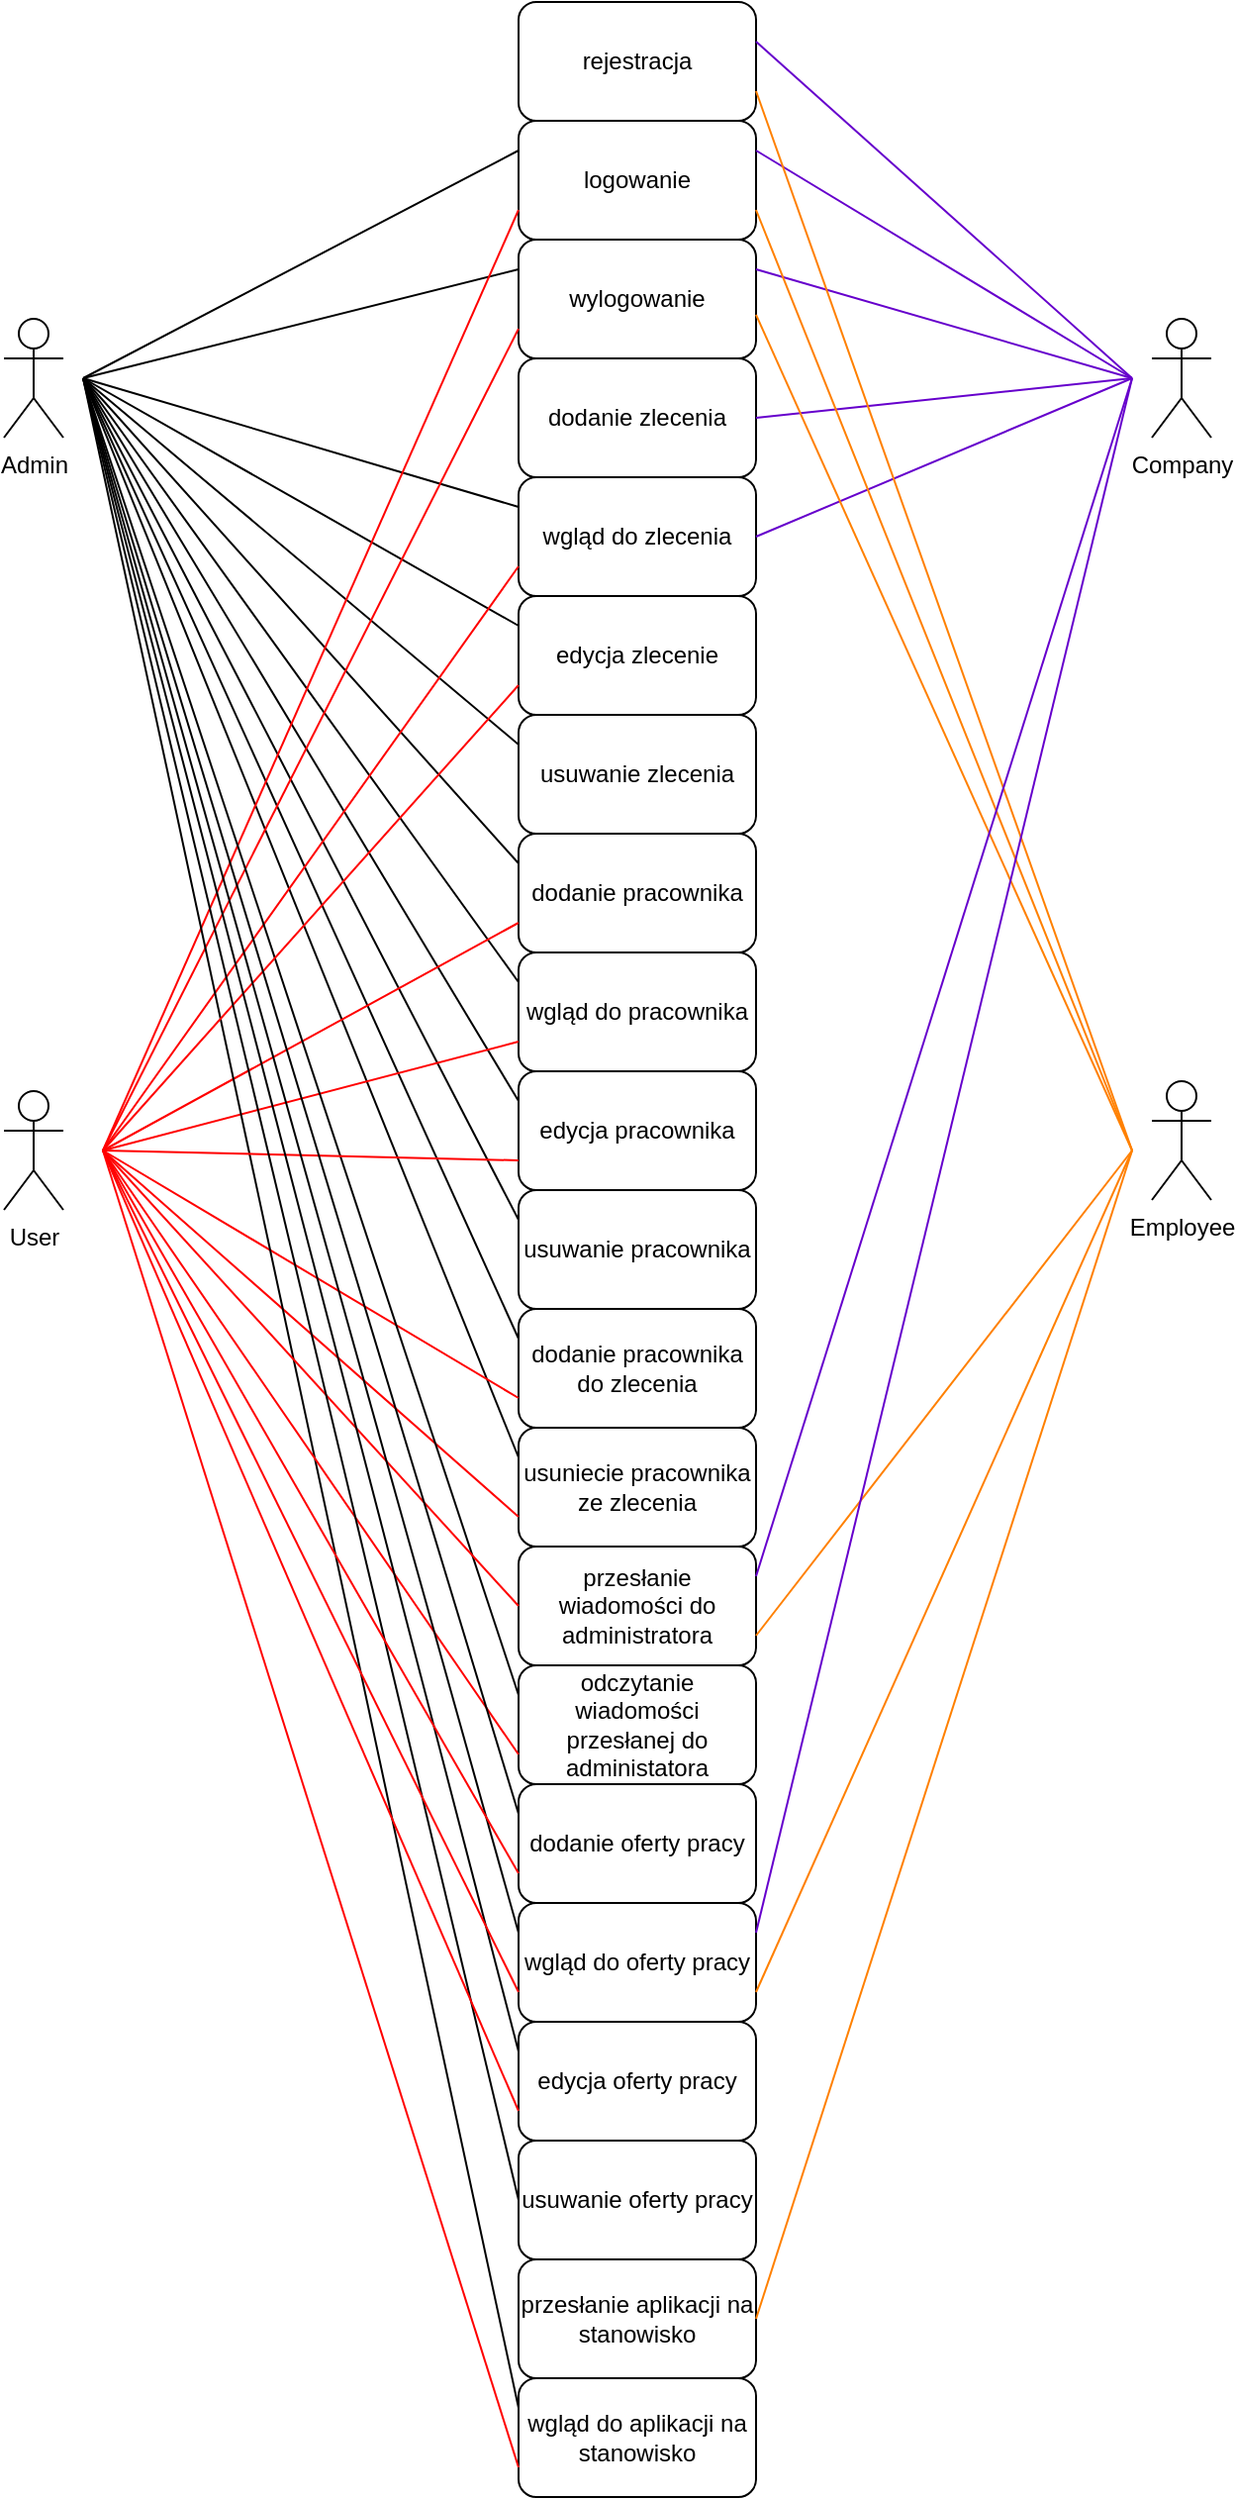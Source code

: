 <mxfile version="20.5.3" type="device"><diagram id="m1iNaNTg_epUv6cpXpZz" name="Strona-1"><mxGraphModel dx="1354" dy="756" grid="1" gridSize="10" guides="1" tooltips="1" connect="1" arrows="1" fold="1" page="1" pageScale="1" pageWidth="827" pageHeight="1169" math="0" shadow="0"><root><mxCell id="0"/><mxCell id="1" parent="0"/><mxCell id="h_GZjfVwmdOsy63tNW2p-2" value="Admin" style="shape=umlActor;verticalLabelPosition=bottom;verticalAlign=top;html=1;fillColor=#FFFFFF;" vertex="1" parent="1"><mxGeometry x="70" y="170" width="30" height="60" as="geometry"/></mxCell><mxCell id="h_GZjfVwmdOsy63tNW2p-9" value="User" style="shape=umlActor;verticalLabelPosition=bottom;verticalAlign=top;html=1;outlineConnect=0;fillColor=default;" vertex="1" parent="1"><mxGeometry x="70" y="560" width="30" height="60" as="geometry"/></mxCell><mxCell id="h_GZjfVwmdOsy63tNW2p-10" value="Company" style="shape=umlActor;verticalLabelPosition=bottom;verticalAlign=top;html=1;outlineConnect=0;strokeColor=#000000;fillColor=#FFFFFF;" vertex="1" parent="1"><mxGeometry x="650" y="170" width="30" height="60" as="geometry"/></mxCell><mxCell id="h_GZjfVwmdOsy63tNW2p-44" value="Employee" style="shape=umlActor;verticalLabelPosition=bottom;verticalAlign=top;html=1;outlineConnect=0;strokeColor=#000000;fillColor=#FFFFFF;" vertex="1" parent="1"><mxGeometry x="650" y="555" width="30" height="60" as="geometry"/></mxCell><mxCell id="h_GZjfVwmdOsy63tNW2p-54" value="rejestracja" style="rounded=1;whiteSpace=wrap;html=1;strokeColor=#000000;" vertex="1" parent="1"><mxGeometry x="330" y="10" width="120" height="60" as="geometry"/></mxCell><mxCell id="h_GZjfVwmdOsy63tNW2p-55" value="logowanie" style="rounded=1;whiteSpace=wrap;html=1;strokeColor=#000000;" vertex="1" parent="1"><mxGeometry x="330" y="70" width="120" height="60" as="geometry"/></mxCell><mxCell id="h_GZjfVwmdOsy63tNW2p-56" value="wylogowanie" style="rounded=1;whiteSpace=wrap;html=1;strokeColor=#000000;" vertex="1" parent="1"><mxGeometry x="330" y="130" width="120" height="60" as="geometry"/></mxCell><mxCell id="h_GZjfVwmdOsy63tNW2p-57" value="wgląd do zlecenia" style="rounded=1;whiteSpace=wrap;html=1;strokeColor=#000000;" vertex="1" parent="1"><mxGeometry x="330" y="250" width="120" height="60" as="geometry"/></mxCell><mxCell id="h_GZjfVwmdOsy63tNW2p-58" value="edycja zlecenie" style="rounded=1;whiteSpace=wrap;html=1;strokeColor=#000000;" vertex="1" parent="1"><mxGeometry x="330" y="310" width="120" height="60" as="geometry"/></mxCell><mxCell id="h_GZjfVwmdOsy63tNW2p-59" value="usuwanie zlecenia" style="rounded=1;whiteSpace=wrap;html=1;strokeColor=#000000;" vertex="1" parent="1"><mxGeometry x="330" y="370" width="120" height="60" as="geometry"/></mxCell><mxCell id="h_GZjfVwmdOsy63tNW2p-60" value="dodanie pracownika" style="rounded=1;whiteSpace=wrap;html=1;strokeColor=#000000;" vertex="1" parent="1"><mxGeometry x="330" y="430" width="120" height="60" as="geometry"/></mxCell><mxCell id="h_GZjfVwmdOsy63tNW2p-61" value="wgląd do pracownika" style="rounded=1;whiteSpace=wrap;html=1;strokeColor=#000000;" vertex="1" parent="1"><mxGeometry x="330" y="490" width="120" height="60" as="geometry"/></mxCell><mxCell id="h_GZjfVwmdOsy63tNW2p-63" value="" style="endArrow=none;html=1;rounded=0;strokeColor=#000000;entryX=0;entryY=0.25;entryDx=0;entryDy=0;" edge="1" parent="1" target="h_GZjfVwmdOsy63tNW2p-57"><mxGeometry width="50" height="50" relative="1" as="geometry"><mxPoint x="110" y="200" as="sourcePoint"/><mxPoint x="440" y="390" as="targetPoint"/></mxGeometry></mxCell><mxCell id="h_GZjfVwmdOsy63tNW2p-65" value="" style="endArrow=none;html=1;rounded=0;strokeColor=#000000;entryX=0;entryY=0.25;entryDx=0;entryDy=0;" edge="1" parent="1" target="h_GZjfVwmdOsy63tNW2p-56"><mxGeometry width="50" height="50" relative="1" as="geometry"><mxPoint x="110" y="200" as="sourcePoint"/><mxPoint x="340" y="139.286" as="targetPoint"/></mxGeometry></mxCell><mxCell id="h_GZjfVwmdOsy63tNW2p-66" value="" style="endArrow=none;html=1;rounded=0;strokeColor=#000000;entryX=0;entryY=0.25;entryDx=0;entryDy=0;" edge="1" parent="1" target="h_GZjfVwmdOsy63tNW2p-58"><mxGeometry width="50" height="50" relative="1" as="geometry"><mxPoint x="110" y="200" as="sourcePoint"/><mxPoint x="230" y="270" as="targetPoint"/></mxGeometry></mxCell><mxCell id="h_GZjfVwmdOsy63tNW2p-67" value="dodanie zlecenia" style="rounded=1;whiteSpace=wrap;html=1;strokeColor=#000000;" vertex="1" parent="1"><mxGeometry x="330" y="190" width="120" height="60" as="geometry"/></mxCell><mxCell id="h_GZjfVwmdOsy63tNW2p-68" value="edycja pracownika" style="rounded=1;whiteSpace=wrap;html=1;strokeColor=#000000;" vertex="1" parent="1"><mxGeometry x="330" y="550" width="120" height="60" as="geometry"/></mxCell><mxCell id="h_GZjfVwmdOsy63tNW2p-72" value="usuwanie pracownika" style="rounded=1;whiteSpace=wrap;html=1;strokeColor=#000000;" vertex="1" parent="1"><mxGeometry x="330" y="610" width="120" height="60" as="geometry"/></mxCell><mxCell id="h_GZjfVwmdOsy63tNW2p-73" value="dodanie pracownika&lt;br&gt;do zlecenia" style="rounded=1;whiteSpace=wrap;html=1;strokeColor=#000000;" vertex="1" parent="1"><mxGeometry x="330" y="670" width="120" height="60" as="geometry"/></mxCell><mxCell id="h_GZjfVwmdOsy63tNW2p-74" value="usuniecie pracownika ze zlecenia" style="rounded=1;whiteSpace=wrap;html=1;strokeColor=#000000;" vertex="1" parent="1"><mxGeometry x="330" y="730" width="120" height="60" as="geometry"/></mxCell><mxCell id="h_GZjfVwmdOsy63tNW2p-77" value="" style="endArrow=none;html=1;rounded=0;strokeColor=#000000;exitX=0;exitY=0.25;exitDx=0;exitDy=0;" edge="1" parent="1" source="h_GZjfVwmdOsy63tNW2p-59"><mxGeometry width="50" height="50" relative="1" as="geometry"><mxPoint x="180" y="410" as="sourcePoint"/><mxPoint x="110" y="200" as="targetPoint"/></mxGeometry></mxCell><mxCell id="h_GZjfVwmdOsy63tNW2p-79" value="" style="endArrow=none;html=1;rounded=0;strokeColor=#000000;entryX=0;entryY=0.25;entryDx=0;entryDy=0;" edge="1" parent="1" target="h_GZjfVwmdOsy63tNW2p-55"><mxGeometry width="50" height="50" relative="1" as="geometry"><mxPoint x="110" y="200" as="sourcePoint"/><mxPoint x="230" y="100" as="targetPoint"/></mxGeometry></mxCell><mxCell id="h_GZjfVwmdOsy63tNW2p-80" value="" style="endArrow=none;html=1;rounded=0;strokeColor=#000000;entryX=0;entryY=0.25;entryDx=0;entryDy=0;" edge="1" parent="1" target="h_GZjfVwmdOsy63tNW2p-60"><mxGeometry width="50" height="50" relative="1" as="geometry"><mxPoint x="110" y="200" as="sourcePoint"/><mxPoint x="200" y="400" as="targetPoint"/></mxGeometry></mxCell><mxCell id="h_GZjfVwmdOsy63tNW2p-81" value="" style="endArrow=none;html=1;rounded=0;strokeColor=#000000;entryX=0;entryY=0.25;entryDx=0;entryDy=0;" edge="1" parent="1" target="h_GZjfVwmdOsy63tNW2p-61"><mxGeometry width="50" height="50" relative="1" as="geometry"><mxPoint x="110" y="200" as="sourcePoint"/><mxPoint x="240" y="500" as="targetPoint"/></mxGeometry></mxCell><mxCell id="h_GZjfVwmdOsy63tNW2p-87" value="" style="endArrow=none;html=1;rounded=0;strokeColor=#000000;entryX=0;entryY=0.25;entryDx=0;entryDy=0;" edge="1" parent="1" target="h_GZjfVwmdOsy63tNW2p-68"><mxGeometry width="50" height="50" relative="1" as="geometry"><mxPoint x="110" y="200" as="sourcePoint"/><mxPoint x="220" y="460" as="targetPoint"/></mxGeometry></mxCell><mxCell id="h_GZjfVwmdOsy63tNW2p-88" value="" style="endArrow=none;html=1;rounded=0;strokeColor=#000000;entryX=0;entryY=0.25;entryDx=0;entryDy=0;" edge="1" parent="1" target="h_GZjfVwmdOsy63tNW2p-72"><mxGeometry width="50" height="50" relative="1" as="geometry"><mxPoint x="110" y="200" as="sourcePoint"/><mxPoint x="160" y="430" as="targetPoint"/></mxGeometry></mxCell><mxCell id="h_GZjfVwmdOsy63tNW2p-89" value="" style="endArrow=none;html=1;rounded=0;strokeColor=#000000;entryX=0;entryY=0.25;entryDx=0;entryDy=0;" edge="1" parent="1" target="h_GZjfVwmdOsy63tNW2p-73"><mxGeometry width="50" height="50" relative="1" as="geometry"><mxPoint x="110" y="200" as="sourcePoint"/><mxPoint x="240" y="580" as="targetPoint"/></mxGeometry></mxCell><mxCell id="h_GZjfVwmdOsy63tNW2p-90" value="" style="endArrow=none;html=1;rounded=0;strokeColor=#000000;entryX=0;entryY=0.25;entryDx=0;entryDy=0;" edge="1" parent="1" target="h_GZjfVwmdOsy63tNW2p-74"><mxGeometry width="50" height="50" relative="1" as="geometry"><mxPoint x="110" y="200" as="sourcePoint"/><mxPoint x="180" y="430" as="targetPoint"/></mxGeometry></mxCell><mxCell id="h_GZjfVwmdOsy63tNW2p-91" value="" style="endArrow=none;html=1;rounded=0;strokeColor=#FF0000;entryX=0;entryY=0.75;entryDx=0;entryDy=0;fontColor=#000000;" edge="1" parent="1" target="h_GZjfVwmdOsy63tNW2p-55"><mxGeometry width="50" height="50" relative="1" as="geometry"><mxPoint x="120" y="590" as="sourcePoint"/><mxPoint x="130" y="480" as="targetPoint"/></mxGeometry></mxCell><mxCell id="h_GZjfVwmdOsy63tNW2p-92" value="" style="endArrow=none;html=1;rounded=0;strokeColor=#FF0000;entryX=0;entryY=0.75;entryDx=0;entryDy=0;fontColor=#000000;" edge="1" parent="1" target="h_GZjfVwmdOsy63tNW2p-56"><mxGeometry width="50" height="50" relative="1" as="geometry"><mxPoint x="120" y="590" as="sourcePoint"/><mxPoint x="200" y="590" as="targetPoint"/></mxGeometry></mxCell><mxCell id="h_GZjfVwmdOsy63tNW2p-93" value="" style="endArrow=none;html=1;rounded=0;strokeColor=#FF0000;entryX=0;entryY=0.75;entryDx=0;entryDy=0;fontColor=#000000;" edge="1" parent="1" target="h_GZjfVwmdOsy63tNW2p-57"><mxGeometry width="50" height="50" relative="1" as="geometry"><mxPoint x="120" y="590" as="sourcePoint"/><mxPoint x="170" y="690" as="targetPoint"/></mxGeometry></mxCell><mxCell id="h_GZjfVwmdOsy63tNW2p-94" value="" style="endArrow=none;html=1;rounded=0;strokeColor=#FF0000;entryX=0;entryY=0.75;entryDx=0;entryDy=0;fontColor=#000000;" edge="1" parent="1" target="h_GZjfVwmdOsy63tNW2p-60"><mxGeometry width="50" height="50" relative="1" as="geometry"><mxPoint x="120" y="590" as="sourcePoint"/><mxPoint x="190" y="700" as="targetPoint"/></mxGeometry></mxCell><mxCell id="h_GZjfVwmdOsy63tNW2p-95" value="" style="endArrow=none;html=1;rounded=0;strokeColor=#FF0000;entryX=0;entryY=0.75;entryDx=0;entryDy=0;fontColor=#000000;" edge="1" parent="1" target="h_GZjfVwmdOsy63tNW2p-61"><mxGeometry width="50" height="50" relative="1" as="geometry"><mxPoint x="120" y="590" as="sourcePoint"/><mxPoint x="160" y="770" as="targetPoint"/></mxGeometry></mxCell><mxCell id="h_GZjfVwmdOsy63tNW2p-97" value="" style="endArrow=none;html=1;rounded=0;strokeColor=#FF0000;entryX=0;entryY=0.75;entryDx=0;entryDy=0;fontColor=#000000;" edge="1" parent="1" target="h_GZjfVwmdOsy63tNW2p-73"><mxGeometry width="50" height="50" relative="1" as="geometry"><mxPoint x="120" y="590" as="sourcePoint"/><mxPoint x="230" y="770" as="targetPoint"/></mxGeometry></mxCell><mxCell id="h_GZjfVwmdOsy63tNW2p-98" value="" style="endArrow=none;html=1;rounded=0;strokeColor=#FF0000;entryX=0;entryY=0.75;entryDx=0;entryDy=0;fontColor=#000000;" edge="1" parent="1" target="h_GZjfVwmdOsy63tNW2p-74"><mxGeometry width="50" height="50" relative="1" as="geometry"><mxPoint x="120" y="590" as="sourcePoint"/><mxPoint x="210" y="810" as="targetPoint"/></mxGeometry></mxCell><mxCell id="h_GZjfVwmdOsy63tNW2p-100" value="" style="endArrow=none;html=1;rounded=0;strokeColor=#6600CC;fontColor=#000000;" edge="1" parent="1"><mxGeometry width="50" height="50" relative="1" as="geometry"><mxPoint x="450" y="30" as="sourcePoint"/><mxPoint x="640" y="200" as="targetPoint"/></mxGeometry></mxCell><mxCell id="h_GZjfVwmdOsy63tNW2p-101" value="" style="endArrow=none;html=1;rounded=0;strokeColor=#6600CC;fontColor=#000000;exitX=1;exitY=0.25;exitDx=0;exitDy=0;" edge="1" parent="1" source="h_GZjfVwmdOsy63tNW2p-55"><mxGeometry width="50" height="50" relative="1" as="geometry"><mxPoint x="560" y="290" as="sourcePoint"/><mxPoint x="640" y="200" as="targetPoint"/></mxGeometry></mxCell><mxCell id="h_GZjfVwmdOsy63tNW2p-102" value="" style="endArrow=none;html=1;rounded=0;strokeColor=#6600CC;fontColor=#000000;exitX=1;exitY=0.25;exitDx=0;exitDy=0;" edge="1" parent="1" source="h_GZjfVwmdOsy63tNW2p-56"><mxGeometry width="50" height="50" relative="1" as="geometry"><mxPoint x="530" y="290" as="sourcePoint"/><mxPoint x="640" y="200" as="targetPoint"/></mxGeometry></mxCell><mxCell id="h_GZjfVwmdOsy63tNW2p-103" value="" style="endArrow=none;html=1;rounded=0;strokeColor=#6600CC;fontColor=#000000;" edge="1" parent="1"><mxGeometry width="50" height="50" relative="1" as="geometry"><mxPoint x="450" y="220" as="sourcePoint"/><mxPoint x="640" y="200" as="targetPoint"/></mxGeometry></mxCell><mxCell id="h_GZjfVwmdOsy63tNW2p-104" value="" style="endArrow=none;html=1;rounded=0;strokeColor=#6600CC;fontColor=#000000;exitX=1;exitY=0.5;exitDx=0;exitDy=0;" edge="1" parent="1" source="h_GZjfVwmdOsy63tNW2p-57"><mxGeometry width="50" height="50" relative="1" as="geometry"><mxPoint x="530" y="350" as="sourcePoint"/><mxPoint x="640" y="200" as="targetPoint"/></mxGeometry></mxCell><mxCell id="h_GZjfVwmdOsy63tNW2p-108" value="przesłanie wiadomości do administratora" style="rounded=1;whiteSpace=wrap;html=1;strokeColor=#000000;fontColor=#000000;fillColor=#FFFFFF;" vertex="1" parent="1"><mxGeometry x="330" y="790" width="120" height="60" as="geometry"/></mxCell><mxCell id="h_GZjfVwmdOsy63tNW2p-111" value="" style="endArrow=none;html=1;rounded=0;strokeColor=#FF8000;fontColor=#000000;exitX=1;exitY=0.75;exitDx=0;exitDy=0;" edge="1" parent="1" source="h_GZjfVwmdOsy63tNW2p-54"><mxGeometry width="50" height="50" relative="1" as="geometry"><mxPoint x="560" y="650" as="sourcePoint"/><mxPoint x="640" y="590" as="targetPoint"/></mxGeometry></mxCell><mxCell id="h_GZjfVwmdOsy63tNW2p-112" value="" style="endArrow=none;html=1;rounded=0;strokeColor=#FF8000;fontColor=#000000;exitX=1;exitY=0.75;exitDx=0;exitDy=0;" edge="1" parent="1" source="h_GZjfVwmdOsy63tNW2p-55"><mxGeometry width="50" height="50" relative="1" as="geometry"><mxPoint x="540" y="620" as="sourcePoint"/><mxPoint x="640" y="590" as="targetPoint"/></mxGeometry></mxCell><mxCell id="h_GZjfVwmdOsy63tNW2p-113" value="" style="endArrow=none;html=1;rounded=0;strokeColor=#FF8000;fontColor=#000000;exitX=1;exitY=0.633;exitDx=0;exitDy=0;exitPerimeter=0;" edge="1" parent="1" source="h_GZjfVwmdOsy63tNW2p-56"><mxGeometry width="50" height="50" relative="1" as="geometry"><mxPoint x="570" y="670" as="sourcePoint"/><mxPoint x="640" y="590" as="targetPoint"/></mxGeometry></mxCell><mxCell id="h_GZjfVwmdOsy63tNW2p-116" value="odczytanie wiadomości przesłanej do administatora" style="rounded=1;whiteSpace=wrap;html=1;strokeColor=#000000;fontColor=#000000;fillColor=default;" vertex="1" parent="1"><mxGeometry x="330" y="850" width="120" height="60" as="geometry"/></mxCell><mxCell id="h_GZjfVwmdOsy63tNW2p-117" value="" style="endArrow=none;html=1;rounded=0;strokeColor=#000000;fontColor=#000000;exitX=0;exitY=0.25;exitDx=0;exitDy=0;" edge="1" parent="1" source="h_GZjfVwmdOsy63tNW2p-116"><mxGeometry width="50" height="50" relative="1" as="geometry"><mxPoint x="120" y="430" as="sourcePoint"/><mxPoint x="110" y="200" as="targetPoint"/></mxGeometry></mxCell><mxCell id="h_GZjfVwmdOsy63tNW2p-118" value="" style="endArrow=none;html=1;rounded=0;strokeColor=#FF8000;fontColor=#000000;exitX=1;exitY=0.75;exitDx=0;exitDy=0;" edge="1" parent="1" source="h_GZjfVwmdOsy63tNW2p-108"><mxGeometry width="50" height="50" relative="1" as="geometry"><mxPoint x="460" y="820" as="sourcePoint"/><mxPoint x="640" y="590" as="targetPoint"/></mxGeometry></mxCell><mxCell id="h_GZjfVwmdOsy63tNW2p-119" value="" style="endArrow=none;html=1;rounded=0;strokeColor=#6600CC;fontColor=#000000;exitX=1;exitY=0.25;exitDx=0;exitDy=0;" edge="1" parent="1" source="h_GZjfVwmdOsy63tNW2p-108"><mxGeometry width="50" height="50" relative="1" as="geometry"><mxPoint x="520" y="600" as="sourcePoint"/><mxPoint x="640" y="200" as="targetPoint"/></mxGeometry></mxCell><mxCell id="h_GZjfVwmdOsy63tNW2p-120" value="przesłanie aplikacji na stanowisko" style="rounded=1;whiteSpace=wrap;html=1;strokeColor=#000000;fontColor=#000000;fillColor=default;" vertex="1" parent="1"><mxGeometry x="330" y="1150" width="120" height="60" as="geometry"/></mxCell><mxCell id="h_GZjfVwmdOsy63tNW2p-121" value="wgląd do aplikacji na stanowisko" style="rounded=1;whiteSpace=wrap;html=1;strokeColor=#000000;fontColor=#000000;fillColor=default;" vertex="1" parent="1"><mxGeometry x="330" y="1210" width="120" height="60" as="geometry"/></mxCell><mxCell id="h_GZjfVwmdOsy63tNW2p-122" value="" style="endArrow=none;html=1;rounded=0;strokeColor=#FF0000;fontColor=#000000;exitX=0;exitY=0.75;exitDx=0;exitDy=0;" edge="1" parent="1" source="h_GZjfVwmdOsy63tNW2p-121"><mxGeometry width="50" height="50" relative="1" as="geometry"><mxPoint x="150" y="840" as="sourcePoint"/><mxPoint x="120" y="590" as="targetPoint"/></mxGeometry></mxCell><mxCell id="h_GZjfVwmdOsy63tNW2p-123" value="" style="endArrow=none;html=1;rounded=0;strokeColor=#FF8000;fontColor=#000000;exitX=1;exitY=0.5;exitDx=0;exitDy=0;" edge="1" parent="1" source="h_GZjfVwmdOsy63tNW2p-120"><mxGeometry width="50" height="50" relative="1" as="geometry"><mxPoint x="640" y="920" as="sourcePoint"/><mxPoint x="640" y="590" as="targetPoint"/></mxGeometry></mxCell><mxCell id="h_GZjfVwmdOsy63tNW2p-124" value="" style="endArrow=none;html=1;rounded=0;strokeColor=#000000;fontColor=#000000;exitX=0;exitY=0.25;exitDx=0;exitDy=0;" edge="1" parent="1" source="h_GZjfVwmdOsy63tNW2p-121"><mxGeometry width="50" height="50" relative="1" as="geometry"><mxPoint x="70" y="450" as="sourcePoint"/><mxPoint x="110" y="200" as="targetPoint"/></mxGeometry></mxCell><mxCell id="h_GZjfVwmdOsy63tNW2p-127" value="" style="endArrow=none;html=1;rounded=0;strokeColor=#FF0000;fontColor=#000000;exitX=0;exitY=0.75;exitDx=0;exitDy=0;" edge="1" parent="1" source="h_GZjfVwmdOsy63tNW2p-116"><mxGeometry width="50" height="50" relative="1" as="geometry"><mxPoint x="90" y="830" as="sourcePoint"/><mxPoint x="120" y="590" as="targetPoint"/></mxGeometry></mxCell><mxCell id="h_GZjfVwmdOsy63tNW2p-128" value="" style="endArrow=none;html=1;rounded=0;strokeColor=#FF0000;fontColor=#000000;entryX=0;entryY=0.75;entryDx=0;entryDy=0;" edge="1" parent="1" target="h_GZjfVwmdOsy63tNW2p-58"><mxGeometry width="50" height="50" relative="1" as="geometry"><mxPoint x="120" y="590" as="sourcePoint"/><mxPoint x="120" y="710" as="targetPoint"/></mxGeometry></mxCell><mxCell id="h_GZjfVwmdOsy63tNW2p-129" value="" style="endArrow=none;html=1;rounded=0;strokeColor=#FF0000;fontColor=#000000;entryX=0;entryY=0.5;entryDx=0;entryDy=0;" edge="1" parent="1" target="h_GZjfVwmdOsy63tNW2p-108"><mxGeometry width="50" height="50" relative="1" as="geometry"><mxPoint x="120" y="590" as="sourcePoint"/><mxPoint x="100" y="840" as="targetPoint"/></mxGeometry></mxCell><mxCell id="h_GZjfVwmdOsy63tNW2p-130" value="" style="endArrow=none;html=1;rounded=0;strokeColor=#FF0000;fontColor=#000000;entryX=0;entryY=0.75;entryDx=0;entryDy=0;" edge="1" parent="1" target="h_GZjfVwmdOsy63tNW2p-68"><mxGeometry width="50" height="50" relative="1" as="geometry"><mxPoint x="120" y="590" as="sourcePoint"/><mxPoint x="150" y="740" as="targetPoint"/></mxGeometry></mxCell><mxCell id="h_GZjfVwmdOsy63tNW2p-131" value="dodanie oferty pracy" style="rounded=1;whiteSpace=wrap;html=1;strokeColor=#000000;fontColor=#000000;fillColor=default;" vertex="1" parent="1"><mxGeometry x="330" y="910" width="120" height="60" as="geometry"/></mxCell><mxCell id="h_GZjfVwmdOsy63tNW2p-132" value="wgląd do oferty pracy" style="rounded=1;whiteSpace=wrap;html=1;strokeColor=#000000;fontColor=#000000;fillColor=default;" vertex="1" parent="1"><mxGeometry x="330" y="970" width="120" height="60" as="geometry"/></mxCell><mxCell id="h_GZjfVwmdOsy63tNW2p-133" value="edycja oferty pracy" style="rounded=1;whiteSpace=wrap;html=1;strokeColor=#000000;fontColor=#000000;fillColor=default;" vertex="1" parent="1"><mxGeometry x="330" y="1030" width="120" height="60" as="geometry"/></mxCell><mxCell id="h_GZjfVwmdOsy63tNW2p-134" value="usuwanie oferty pracy" style="rounded=1;whiteSpace=wrap;html=1;strokeColor=#000000;fontColor=#000000;fillColor=default;" vertex="1" parent="1"><mxGeometry x="330" y="1090" width="120" height="60" as="geometry"/></mxCell><mxCell id="h_GZjfVwmdOsy63tNW2p-135" value="" style="endArrow=none;html=1;rounded=0;strokeColor=#6600CC;fontColor=#000000;exitX=1;exitY=0.25;exitDx=0;exitDy=0;" edge="1" parent="1" source="h_GZjfVwmdOsy63tNW2p-132"><mxGeometry width="50" height="50" relative="1" as="geometry"><mxPoint x="460" y="815" as="sourcePoint"/><mxPoint x="640" y="200" as="targetPoint"/></mxGeometry></mxCell><mxCell id="h_GZjfVwmdOsy63tNW2p-136" value="" style="endArrow=none;html=1;rounded=0;strokeColor=#FF8000;fontColor=#000000;exitX=1;exitY=0.75;exitDx=0;exitDy=0;" edge="1" parent="1" source="h_GZjfVwmdOsy63tNW2p-132"><mxGeometry width="50" height="50" relative="1" as="geometry"><mxPoint x="540" y="1220" as="sourcePoint"/><mxPoint x="640" y="590" as="targetPoint"/></mxGeometry></mxCell><mxCell id="h_GZjfVwmdOsy63tNW2p-137" value="" style="endArrow=none;html=1;rounded=0;strokeColor=#000000;fontColor=#000000;exitX=0;exitY=0.25;exitDx=0;exitDy=0;" edge="1" parent="1" source="h_GZjfVwmdOsy63tNW2p-131"><mxGeometry width="50" height="50" relative="1" as="geometry"><mxPoint x="340" y="1235" as="sourcePoint"/><mxPoint x="110" y="200" as="targetPoint"/></mxGeometry></mxCell><mxCell id="h_GZjfVwmdOsy63tNW2p-138" value="" style="endArrow=none;html=1;rounded=0;strokeColor=#000000;fontColor=#000000;exitX=0;exitY=0.25;exitDx=0;exitDy=0;" edge="1" parent="1" source="h_GZjfVwmdOsy63tNW2p-132"><mxGeometry width="50" height="50" relative="1" as="geometry"><mxPoint x="340" y="935" as="sourcePoint"/><mxPoint x="110" y="200" as="targetPoint"/></mxGeometry></mxCell><mxCell id="h_GZjfVwmdOsy63tNW2p-139" value="" style="endArrow=none;html=1;rounded=0;strokeColor=#000000;fontColor=#000000;exitX=0;exitY=0.25;exitDx=0;exitDy=0;" edge="1" parent="1" source="h_GZjfVwmdOsy63tNW2p-133"><mxGeometry width="50" height="50" relative="1" as="geometry"><mxPoint x="340" y="1235" as="sourcePoint"/><mxPoint x="110" y="200" as="targetPoint"/></mxGeometry></mxCell><mxCell id="h_GZjfVwmdOsy63tNW2p-140" value="" style="endArrow=none;html=1;rounded=0;strokeColor=#000000;fontColor=#000000;exitX=0;exitY=0.5;exitDx=0;exitDy=0;" edge="1" parent="1" source="h_GZjfVwmdOsy63tNW2p-134"><mxGeometry width="50" height="50" relative="1" as="geometry"><mxPoint x="340" y="1235" as="sourcePoint"/><mxPoint x="110" y="200" as="targetPoint"/></mxGeometry></mxCell><mxCell id="h_GZjfVwmdOsy63tNW2p-141" value="" style="endArrow=none;html=1;rounded=0;strokeColor=#FF0000;fontColor=#000000;exitX=0;exitY=0.75;exitDx=0;exitDy=0;" edge="1" parent="1" source="h_GZjfVwmdOsy63tNW2p-133"><mxGeometry width="50" height="50" relative="1" as="geometry"><mxPoint x="340" y="1265" as="sourcePoint"/><mxPoint x="120" y="590" as="targetPoint"/></mxGeometry></mxCell><mxCell id="h_GZjfVwmdOsy63tNW2p-142" value="" style="endArrow=none;html=1;rounded=0;strokeColor=#FF0000;fontColor=#000000;exitX=0;exitY=0.75;exitDx=0;exitDy=0;" edge="1" parent="1" source="h_GZjfVwmdOsy63tNW2p-132"><mxGeometry width="50" height="50" relative="1" as="geometry"><mxPoint x="340" y="1085" as="sourcePoint"/><mxPoint x="120" y="590" as="targetPoint"/></mxGeometry></mxCell><mxCell id="h_GZjfVwmdOsy63tNW2p-143" value="" style="endArrow=none;html=1;rounded=0;strokeColor=#FF0000;fontColor=#000000;exitX=0;exitY=0.75;exitDx=0;exitDy=0;" edge="1" parent="1" source="h_GZjfVwmdOsy63tNW2p-131"><mxGeometry width="50" height="50" relative="1" as="geometry"><mxPoint x="340" y="1265" as="sourcePoint"/><mxPoint x="120" y="590" as="targetPoint"/></mxGeometry></mxCell></root></mxGraphModel></diagram></mxfile>